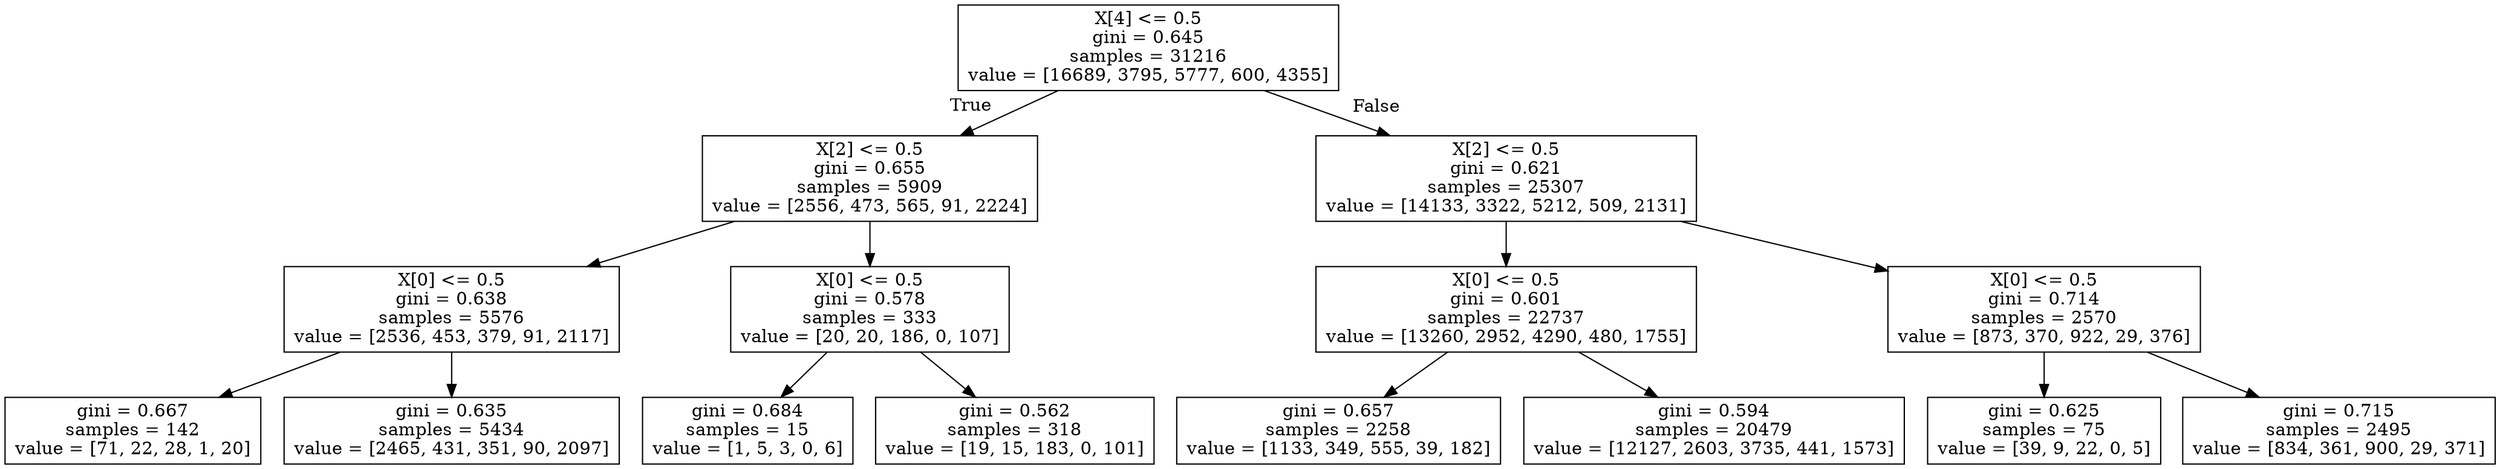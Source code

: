 digraph Tree {
node [shape=box] ;
0 [label="X[4] <= 0.5\ngini = 0.645\nsamples = 31216\nvalue = [16689, 3795, 5777, 600, 4355]"] ;
1 [label="X[2] <= 0.5\ngini = 0.655\nsamples = 5909\nvalue = [2556, 473, 565, 91, 2224]"] ;
0 -> 1 [labeldistance=2.5, labelangle=45, headlabel="True"] ;
2 [label="X[0] <= 0.5\ngini = 0.638\nsamples = 5576\nvalue = [2536, 453, 379, 91, 2117]"] ;
1 -> 2 ;
3 [label="gini = 0.667\nsamples = 142\nvalue = [71, 22, 28, 1, 20]"] ;
2 -> 3 ;
4 [label="gini = 0.635\nsamples = 5434\nvalue = [2465, 431, 351, 90, 2097]"] ;
2 -> 4 ;
5 [label="X[0] <= 0.5\ngini = 0.578\nsamples = 333\nvalue = [20, 20, 186, 0, 107]"] ;
1 -> 5 ;
6 [label="gini = 0.684\nsamples = 15\nvalue = [1, 5, 3, 0, 6]"] ;
5 -> 6 ;
7 [label="gini = 0.562\nsamples = 318\nvalue = [19, 15, 183, 0, 101]"] ;
5 -> 7 ;
8 [label="X[2] <= 0.5\ngini = 0.621\nsamples = 25307\nvalue = [14133, 3322, 5212, 509, 2131]"] ;
0 -> 8 [labeldistance=2.5, labelangle=-45, headlabel="False"] ;
9 [label="X[0] <= 0.5\ngini = 0.601\nsamples = 22737\nvalue = [13260, 2952, 4290, 480, 1755]"] ;
8 -> 9 ;
10 [label="gini = 0.657\nsamples = 2258\nvalue = [1133, 349, 555, 39, 182]"] ;
9 -> 10 ;
11 [label="gini = 0.594\nsamples = 20479\nvalue = [12127, 2603, 3735, 441, 1573]"] ;
9 -> 11 ;
12 [label="X[0] <= 0.5\ngini = 0.714\nsamples = 2570\nvalue = [873, 370, 922, 29, 376]"] ;
8 -> 12 ;
13 [label="gini = 0.625\nsamples = 75\nvalue = [39, 9, 22, 0, 5]"] ;
12 -> 13 ;
14 [label="gini = 0.715\nsamples = 2495\nvalue = [834, 361, 900, 29, 371]"] ;
12 -> 14 ;
}